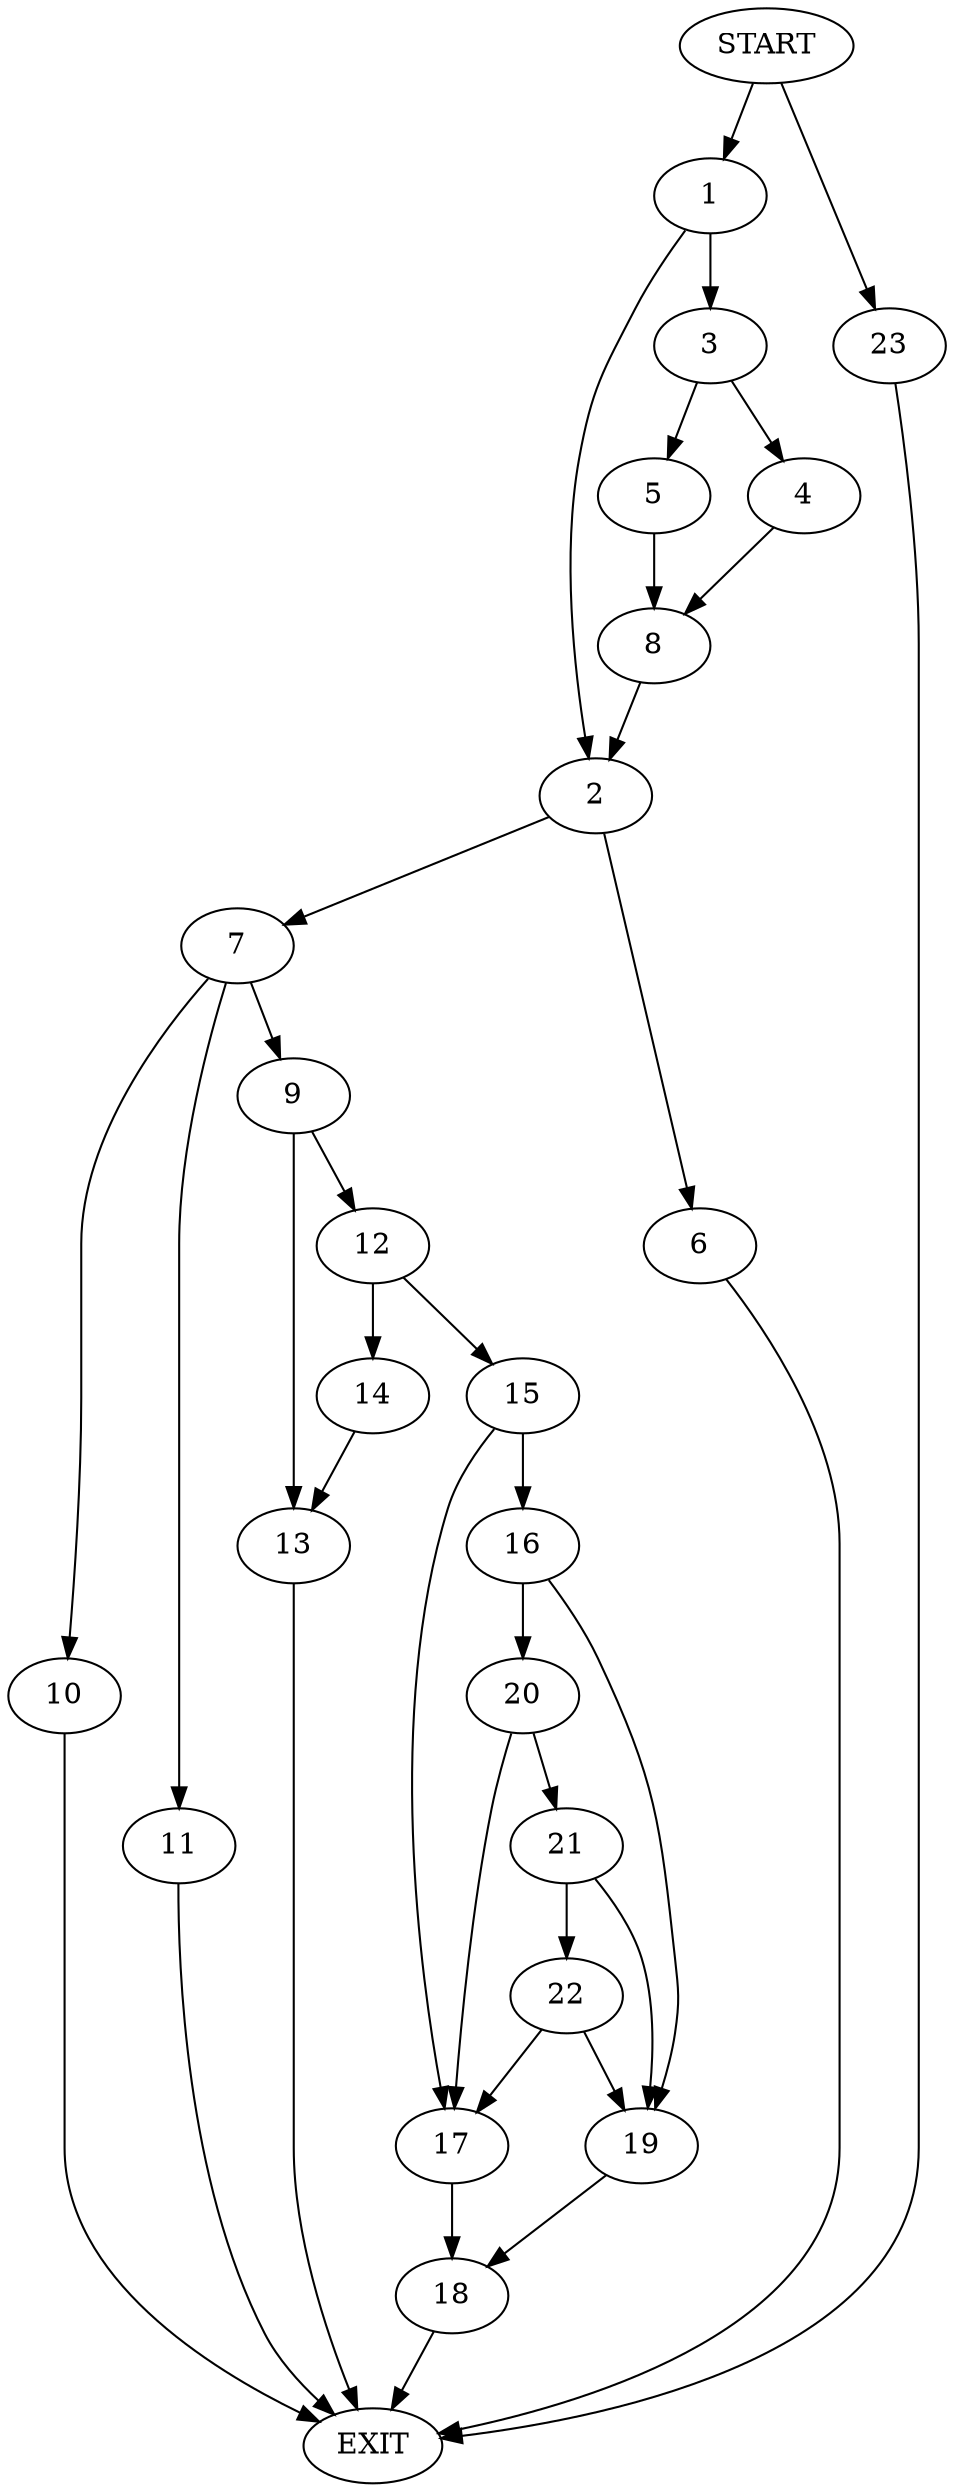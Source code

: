 digraph {
0 [label="START"]
24 [label="EXIT"]
0 -> 1
1 -> 2
1 -> 3
3 -> 4
3 -> 5
2 -> 6
2 -> 7
4 -> 8
5 -> 8
8 -> 2
7 -> 9
7 -> 10
7 -> 11
6 -> 24
11 -> 24
9 -> 12
9 -> 13
10 -> 24
13 -> 24
12 -> 14
12 -> 15
15 -> 16
15 -> 17
14 -> 13
17 -> 18
16 -> 19
16 -> 20
20 -> 21
20 -> 17
19 -> 18
21 -> 22
21 -> 19
22 -> 19
22 -> 17
18 -> 24
0 -> 23
23 -> 24
}

